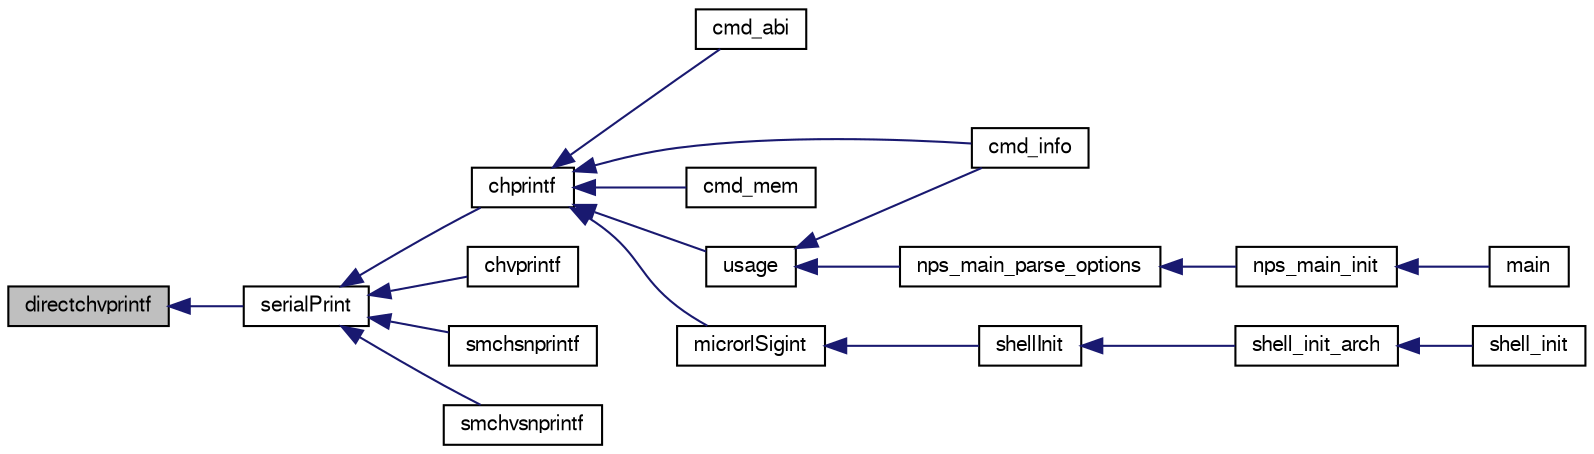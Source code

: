 digraph "directchvprintf"
{
  edge [fontname="FreeSans",fontsize="10",labelfontname="FreeSans",labelfontsize="10"];
  node [fontname="FreeSans",fontsize="10",shape=record];
  rankdir="LR";
  Node1 [label="directchvprintf",height=0.2,width=0.4,color="black", fillcolor="grey75", style="filled", fontcolor="black"];
  Node1 -> Node2 [dir="back",color="midnightblue",fontsize="10",style="solid",fontname="FreeSans"];
  Node2 [label="serialPrint",height=0.2,width=0.4,color="black", fillcolor="white", style="filled",URL="$group__chprintf.html#gad8b1843bc1a848126a7633f4aa1add5c"];
  Node2 -> Node3 [dir="back",color="midnightblue",fontsize="10",style="solid",fontname="FreeSans"];
  Node3 [label="chprintf",height=0.2,width=0.4,color="black", fillcolor="white", style="filled",URL="$group__chprintf.html#gac84c97ff3243a8aa49289a3abc53f010"];
  Node3 -> Node4 [dir="back",color="midnightblue",fontsize="10",style="solid",fontname="FreeSans"];
  Node4 [label="cmd_abi",height=0.2,width=0.4,color="black", fillcolor="white", style="filled",URL="$shell__arch_8c.html#ae96cb88b7db05439ce2524ce5c571002"];
  Node3 -> Node5 [dir="back",color="midnightblue",fontsize="10",style="solid",fontname="FreeSans"];
  Node5 [label="cmd_info",height=0.2,width=0.4,color="black", fillcolor="white", style="filled",URL="$group__SHELL.html#ga8aec65e6e5613559d1ed9f4ea07538a4"];
  Node3 -> Node6 [dir="back",color="midnightblue",fontsize="10",style="solid",fontname="FreeSans"];
  Node6 [label="cmd_mem",height=0.2,width=0.4,color="black", fillcolor="white", style="filled",URL="$shell__arch_8c.html#a2f63715d4417957054da76e9d83340cf"];
  Node3 -> Node7 [dir="back",color="midnightblue",fontsize="10",style="solid",fontname="FreeSans"];
  Node7 [label="microrlSigint",height=0.2,width=0.4,color="black", fillcolor="white", style="filled",URL="$group__SHELL.html#ga4d14287da53057dd53faca137d0b91c5"];
  Node7 -> Node8 [dir="back",color="midnightblue",fontsize="10",style="solid",fontname="FreeSans"];
  Node8 [label="shellInit",height=0.2,width=0.4,color="black", fillcolor="white", style="filled",URL="$group__SHELL.html#ga0b1dba28bb03cb29749f32a595d5ec57",tooltip="Shell manager initialization. "];
  Node8 -> Node9 [dir="back",color="midnightblue",fontsize="10",style="solid",fontname="FreeSans"];
  Node9 [label="shell_init_arch",height=0.2,width=0.4,color="black", fillcolor="white", style="filled",URL="$shell__arch_8h.html#a0d71d20b7713f8ddabd21f854e7ebbc4",tooltip="Arch init. "];
  Node9 -> Node10 [dir="back",color="midnightblue",fontsize="10",style="solid",fontname="FreeSans"];
  Node10 [label="shell_init",height=0.2,width=0.4,color="black", fillcolor="white", style="filled",URL="$shell_8h.html#a69b075ef7e4d7bcf5a903d3d75baac02",tooltip="Init shell. "];
  Node3 -> Node11 [dir="back",color="midnightblue",fontsize="10",style="solid",fontname="FreeSans"];
  Node11 [label="usage",height=0.2,width=0.4,color="black", fillcolor="white", style="filled",URL="$group__SHELL.html#gacb01942f228e0914fe22cd064d78a2ab"];
  Node11 -> Node5 [dir="back",color="midnightblue",fontsize="10",style="solid",fontname="FreeSans"];
  Node11 -> Node12 [dir="back",color="midnightblue",fontsize="10",style="solid",fontname="FreeSans"];
  Node12 [label="nps_main_parse_options",height=0.2,width=0.4,color="black", fillcolor="white", style="filled",URL="$nps__main__common_8c.html#a9e2370130aa6e869a0ed56a22117cf3b"];
  Node12 -> Node13 [dir="back",color="midnightblue",fontsize="10",style="solid",fontname="FreeSans"];
  Node13 [label="nps_main_init",height=0.2,width=0.4,color="black", fillcolor="white", style="filled",URL="$nps__main__common_8c.html#a92aad3720fb482042b695d66e633699a"];
  Node13 -> Node14 [dir="back",color="midnightblue",fontsize="10",style="solid",fontname="FreeSans"];
  Node14 [label="main",height=0.2,width=0.4,color="black", fillcolor="white", style="filled",URL="$nps__main__hitl_8c.html#a3c04138a5bfe5d72780bb7e82a18e627"];
  Node2 -> Node15 [dir="back",color="midnightblue",fontsize="10",style="solid",fontname="FreeSans"];
  Node15 [label="chvprintf",height=0.2,width=0.4,color="black", fillcolor="white", style="filled",URL="$group__chprintf.html#gad88171c5e97371e1da27a5cc1a735285"];
  Node2 -> Node16 [dir="back",color="midnightblue",fontsize="10",style="solid",fontname="FreeSans"];
  Node16 [label="smchsnprintf",height=0.2,width=0.4,color="black", fillcolor="white", style="filled",URL="$group__chprintf.html#ga508e06db6508345345c73a5523343bed"];
  Node2 -> Node17 [dir="back",color="midnightblue",fontsize="10",style="solid",fontname="FreeSans"];
  Node17 [label="smchvsnprintf",height=0.2,width=0.4,color="black", fillcolor="white", style="filled",URL="$group__chprintf.html#ga9199aabf4df69c18ea85d1030d44ce68"];
}
